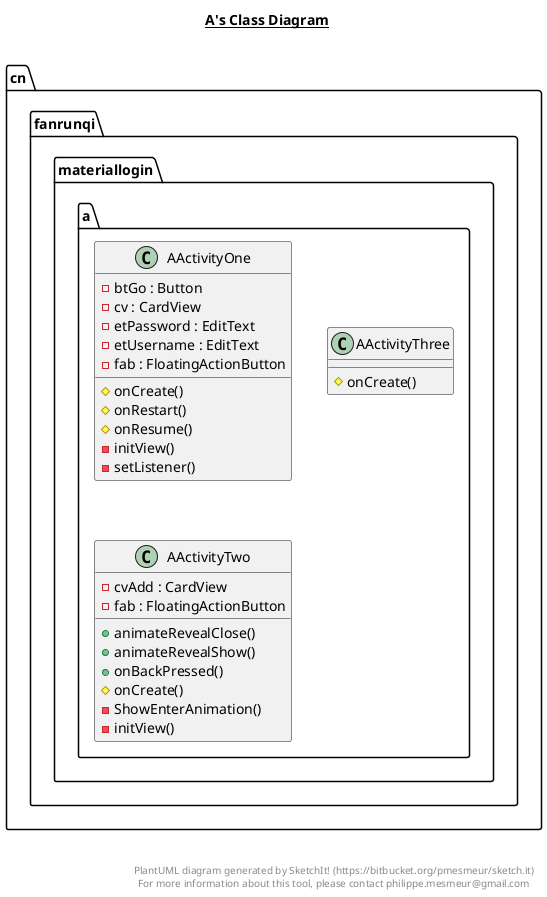 @startuml

title __A's Class Diagram__\n

  namespace cn.fanrunqi.materiallogin {
    namespace a {
      class cn.fanrunqi.materiallogin.a.AActivityOne {
          - btGo : Button
          - cv : CardView
          - etPassword : EditText
          - etUsername : EditText
          - fab : FloatingActionButton
          # onCreate()
          # onRestart()
          # onResume()
          - initView()
          - setListener()
      }
    }
  }
  

  namespace cn.fanrunqi.materiallogin {
    namespace a {
      class cn.fanrunqi.materiallogin.a.AActivityThree {
          # onCreate()
      }
    }
  }
  

  namespace cn.fanrunqi.materiallogin {
    namespace a {
      class cn.fanrunqi.materiallogin.a.AActivityTwo {
          - cvAdd : CardView
          - fab : FloatingActionButton
          + animateRevealClose()
          + animateRevealShow()
          + onBackPressed()
          # onCreate()
          - ShowEnterAnimation()
          - initView()
      }
    }
  }
  



right footer


PlantUML diagram generated by SketchIt! (https://bitbucket.org/pmesmeur/sketch.it)
For more information about this tool, please contact philippe.mesmeur@gmail.com
endfooter

@enduml
